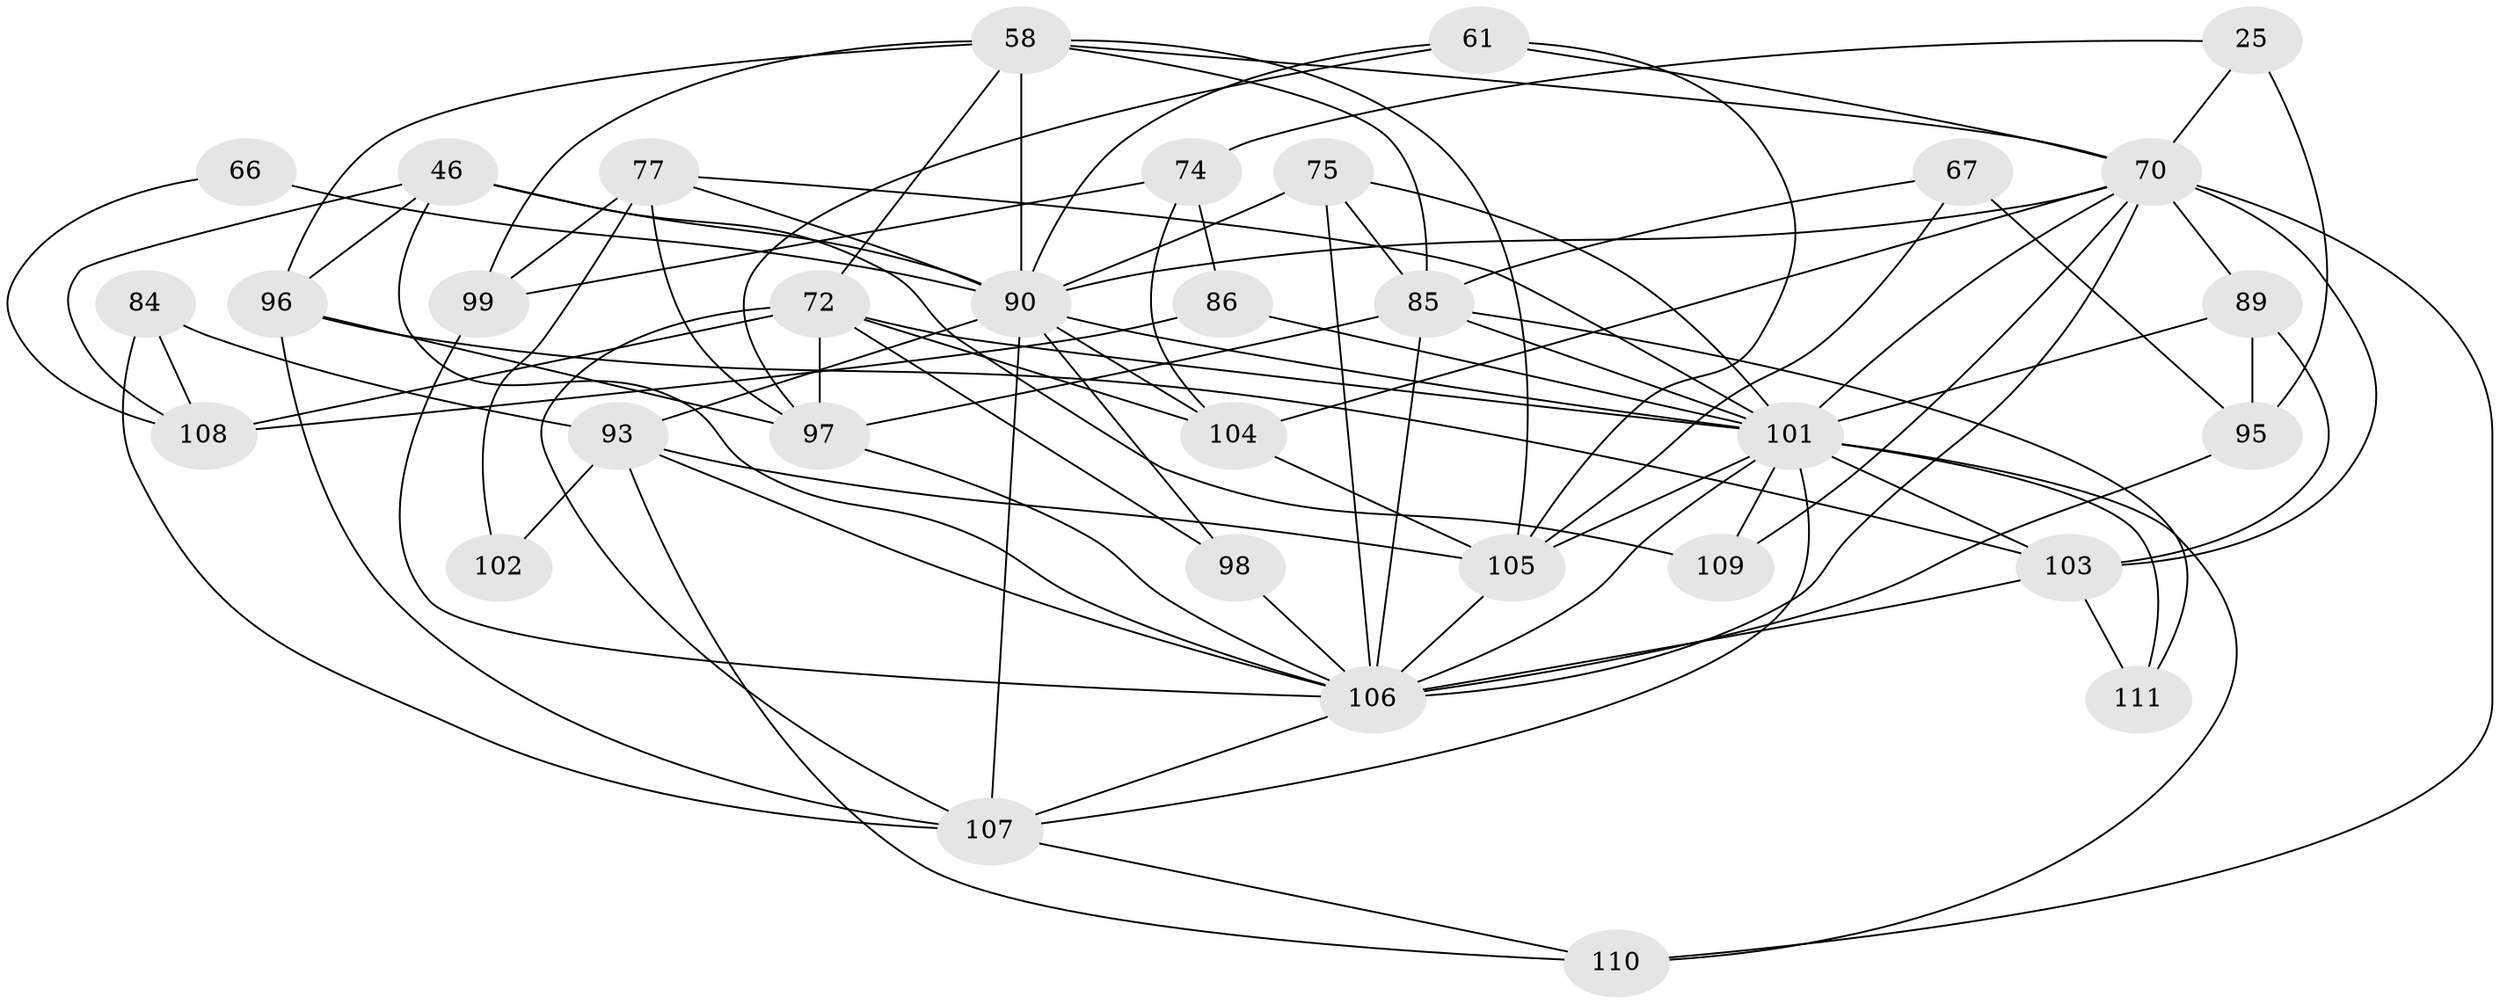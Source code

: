 // original degree distribution, {4: 1.0}
// Generated by graph-tools (version 1.1) at 2025/04/03/04/25 22:04:04]
// undirected, 33 vertices, 91 edges
graph export_dot {
graph [start="1"]
  node [color=gray90,style=filled];
  25;
  46 [super="+45"];
  58 [super="+19+47"];
  61;
  66;
  67;
  70 [super="+49"];
  72 [super="+7+12+20"];
  74 [super="+64"];
  75 [super="+22"];
  77 [super="+15+28"];
  84;
  85 [super="+52+73"];
  86;
  89 [super="+63"];
  90 [super="+11+71+57"];
  93 [super="+34+54"];
  95 [super="+91"];
  96 [super="+6"];
  97 [super="+40"];
  98;
  99 [super="+13"];
  101 [super="+68+100+88+83"];
  102;
  103 [super="+87+62"];
  104 [super="+82"];
  105 [super="+32+5+94"];
  106 [super="+29+43+36+80"];
  107 [super="+53+60"];
  108 [super="+92"];
  109;
  110 [super="+55"];
  111;
  25 -- 74;
  25 -- 95 [weight=2];
  25 -- 70;
  46 -- 96;
  46 -- 90 [weight=2];
  46 -- 106;
  46 -- 108;
  46 -- 109;
  58 -- 90 [weight=2];
  58 -- 96;
  58 -- 99;
  58 -- 72;
  58 -- 85;
  58 -- 70;
  58 -- 105;
  61 -- 105;
  61 -- 97;
  61 -- 90;
  61 -- 70;
  66 -- 108;
  66 -- 90 [weight=3];
  67 -- 85;
  67 -- 95 [weight=2];
  67 -- 105;
  70 -- 106 [weight=3];
  70 -- 89;
  70 -- 90;
  70 -- 104;
  70 -- 109 [weight=2];
  70 -- 110 [weight=2];
  70 -- 101;
  70 -- 103 [weight=2];
  72 -- 104 [weight=2];
  72 -- 98;
  72 -- 97 [weight=2];
  72 -- 108 [weight=2];
  72 -- 107;
  72 -- 101;
  74 -- 86 [weight=2];
  74 -- 104;
  74 -- 99 [weight=2];
  75 -- 106 [weight=3];
  75 -- 90;
  75 -- 85;
  75 -- 101;
  77 -- 102 [weight=2];
  77 -- 97 [weight=2];
  77 -- 99;
  77 -- 90 [weight=2];
  77 -- 101;
  84 -- 93 [weight=2];
  84 -- 107;
  84 -- 108;
  85 -- 101 [weight=5];
  85 -- 111 [weight=2];
  85 -- 97;
  85 -- 106;
  86 -- 108;
  86 -- 101;
  89 -- 103;
  89 -- 95;
  89 -- 101 [weight=3];
  90 -- 107 [weight=2];
  90 -- 104 [weight=2];
  90 -- 98;
  90 -- 101 [weight=2];
  90 -- 93;
  93 -- 102 [weight=2];
  93 -- 110 [weight=2];
  93 -- 105 [weight=4];
  93 -- 106;
  95 -- 106;
  96 -- 107 [weight=2];
  96 -- 97;
  96 -- 103;
  97 -- 106;
  98 -- 106 [weight=2];
  99 -- 106 [weight=2];
  101 -- 105 [weight=6];
  101 -- 110;
  101 -- 106 [weight=2];
  101 -- 109;
  101 -- 111;
  101 -- 107 [weight=2];
  101 -- 103 [weight=2];
  103 -- 111;
  103 -- 106;
  104 -- 105 [weight=2];
  105 -- 106 [weight=3];
  106 -- 107;
  107 -- 110;
}
